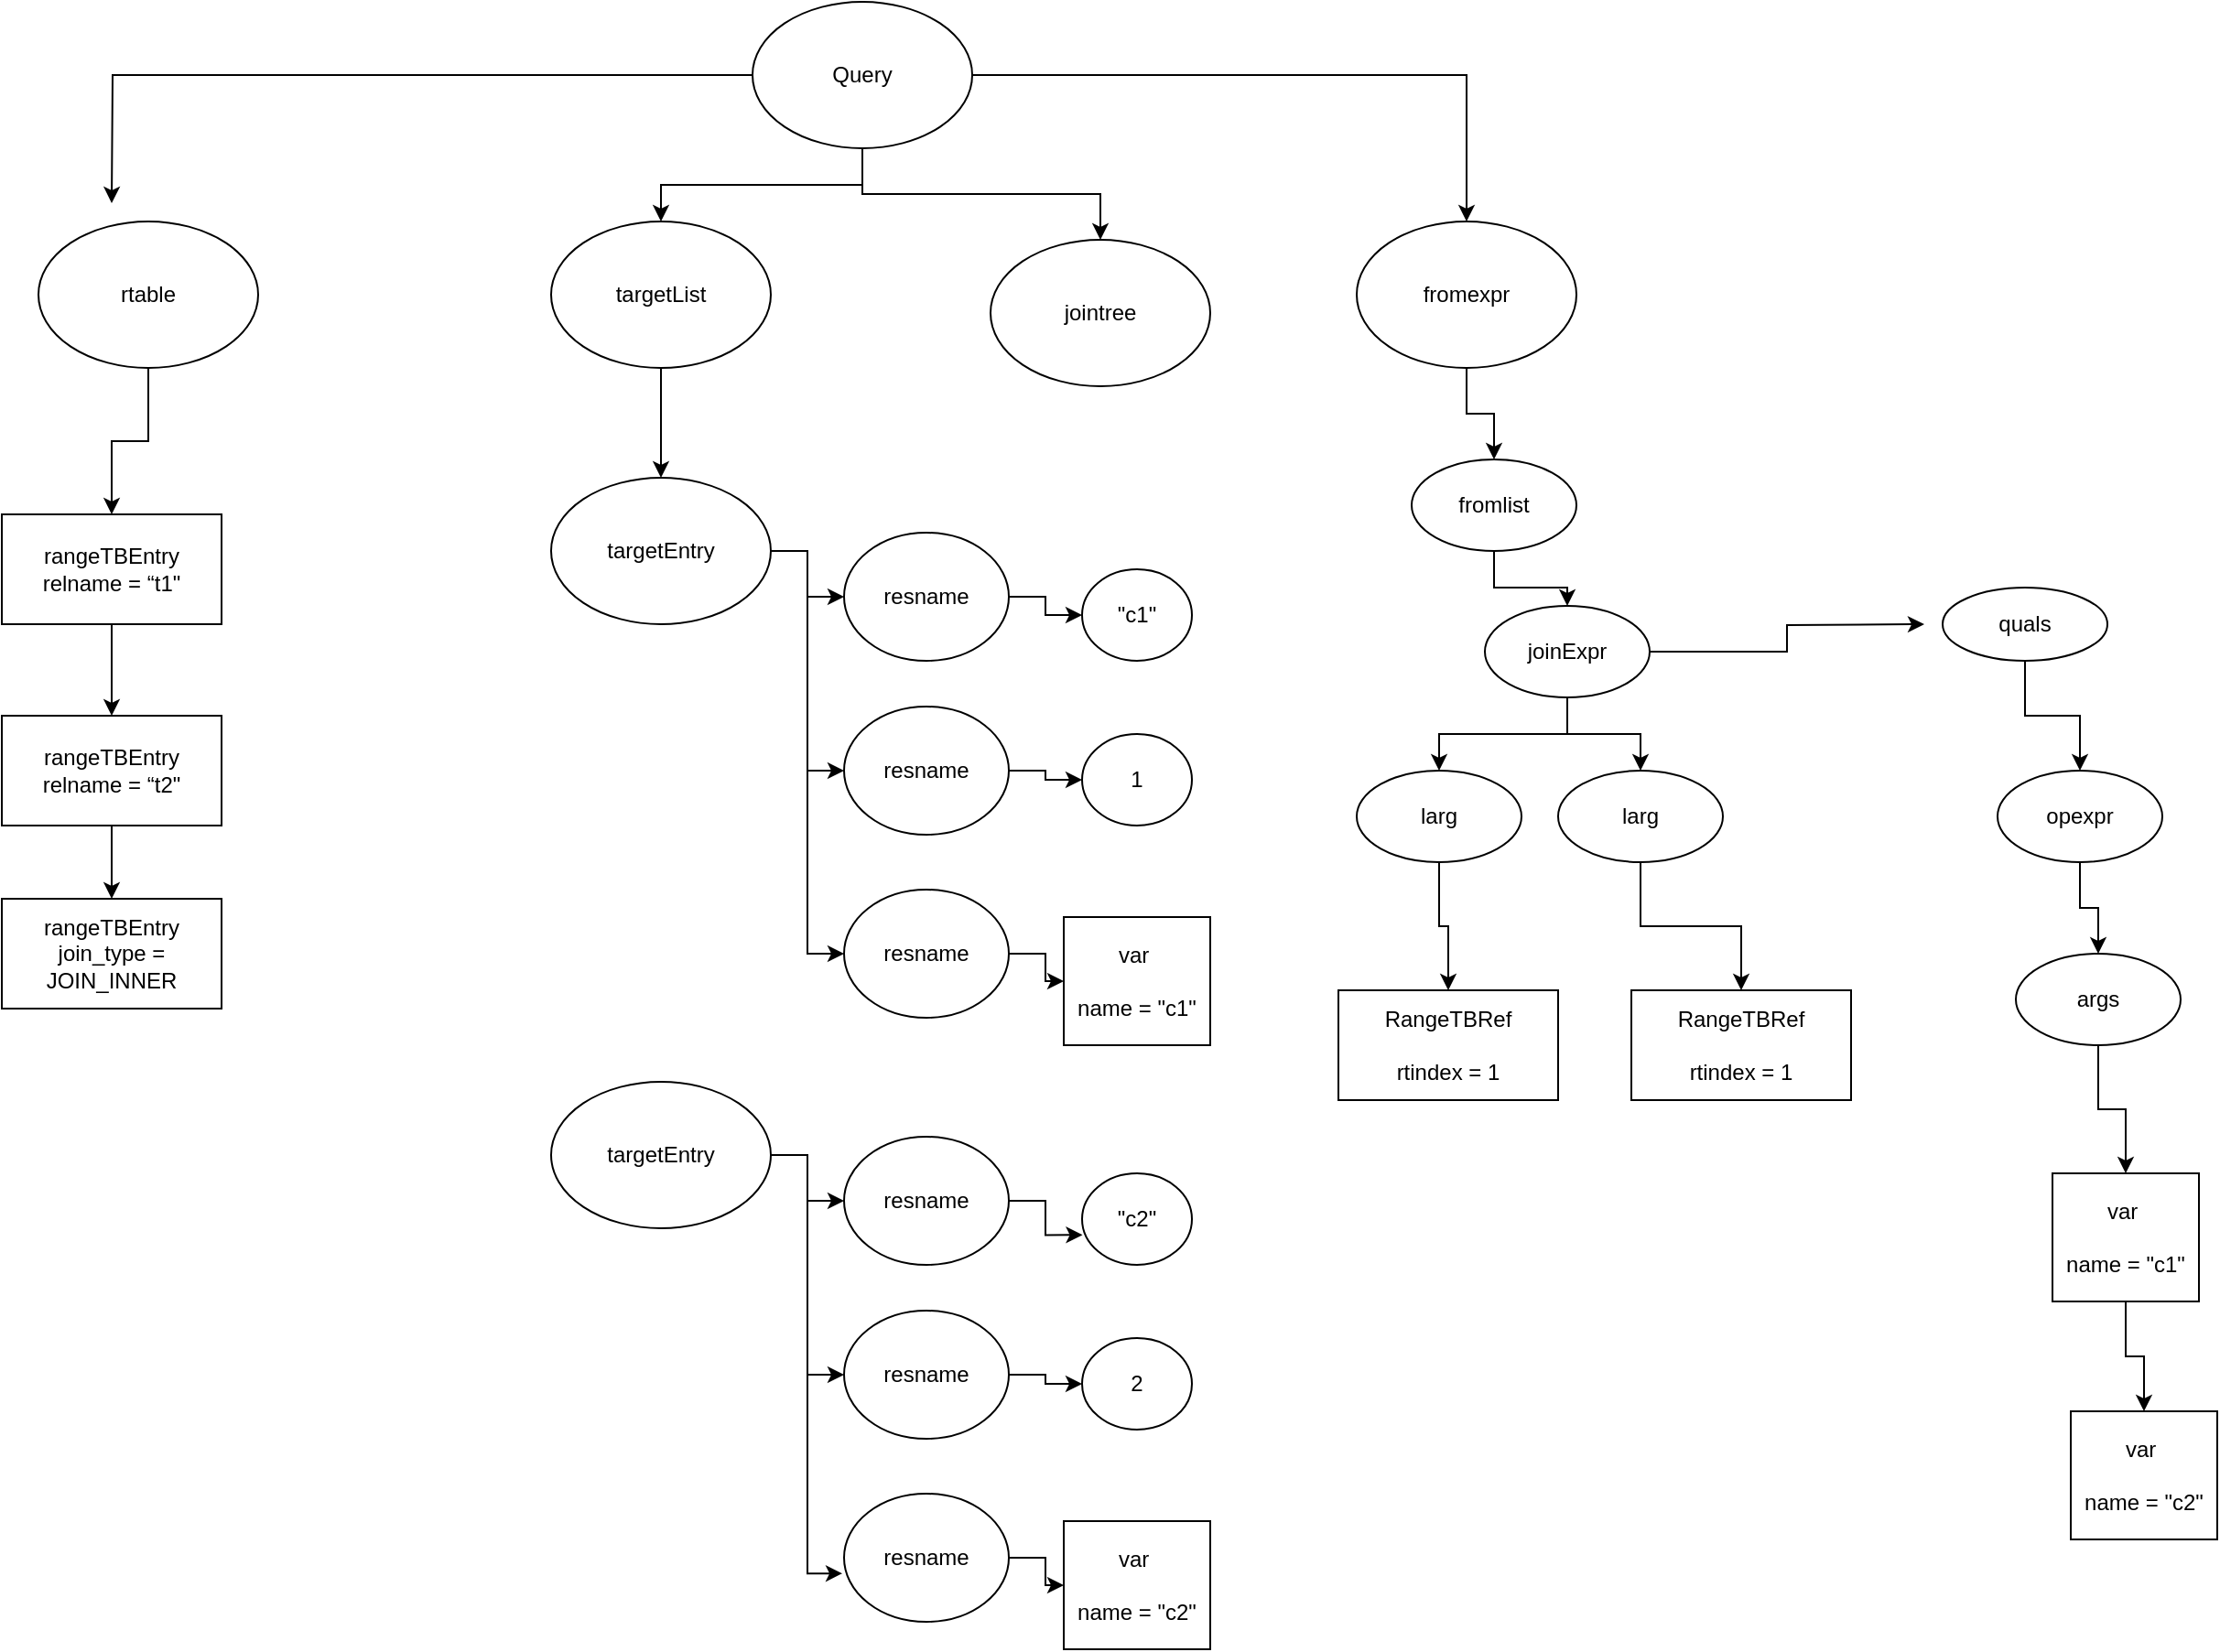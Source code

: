 <mxfile version="20.3.0" type="device"><diagram id="4Xyqcc1HmVyNjsWe0ewN" name="第 1 页"><mxGraphModel dx="1597" dy="1060" grid="1" gridSize="10" guides="1" tooltips="1" connect="1" arrows="1" fold="1" page="1" pageScale="1" pageWidth="3300" pageHeight="2339" math="0" shadow="0"><root><mxCell id="0"/><mxCell id="1" parent="0"/><mxCell id="ivg993WX0GJvdKwmiBfA-62" style="edgeStyle=orthogonalEdgeStyle;rounded=0;orthogonalLoop=1;jettySize=auto;html=1;exitX=0.5;exitY=1;exitDx=0;exitDy=0;entryX=0.5;entryY=0;entryDx=0;entryDy=0;" edge="1" parent="1" source="ivg993WX0GJvdKwmiBfA-1" target="ivg993WX0GJvdKwmiBfA-4"><mxGeometry relative="1" as="geometry"/></mxCell><mxCell id="ivg993WX0GJvdKwmiBfA-63" style="edgeStyle=orthogonalEdgeStyle;rounded=0;orthogonalLoop=1;jettySize=auto;html=1;entryX=0.5;entryY=0;entryDx=0;entryDy=0;" edge="1" parent="1" source="ivg993WX0GJvdKwmiBfA-1" target="ivg993WX0GJvdKwmiBfA-5"><mxGeometry relative="1" as="geometry"/></mxCell><mxCell id="ivg993WX0GJvdKwmiBfA-64" style="edgeStyle=orthogonalEdgeStyle;rounded=0;orthogonalLoop=1;jettySize=auto;html=1;entryX=0.5;entryY=0;entryDx=0;entryDy=0;" edge="1" parent="1" source="ivg993WX0GJvdKwmiBfA-1" target="ivg993WX0GJvdKwmiBfA-2"><mxGeometry relative="1" as="geometry"/></mxCell><mxCell id="ivg993WX0GJvdKwmiBfA-65" style="edgeStyle=orthogonalEdgeStyle;rounded=0;orthogonalLoop=1;jettySize=auto;html=1;" edge="1" parent="1" source="ivg993WX0GJvdKwmiBfA-1"><mxGeometry relative="1" as="geometry"><mxPoint x="170.0" y="250" as="targetPoint"/></mxGeometry></mxCell><mxCell id="ivg993WX0GJvdKwmiBfA-1" value="Query" style="ellipse;whiteSpace=wrap;html=1;" vertex="1" parent="1"><mxGeometry x="520" y="140" width="120" height="80" as="geometry"/></mxCell><mxCell id="ivg993WX0GJvdKwmiBfA-67" style="edgeStyle=orthogonalEdgeStyle;rounded=0;orthogonalLoop=1;jettySize=auto;html=1;entryX=0.5;entryY=0;entryDx=0;entryDy=0;" edge="1" parent="1" source="ivg993WX0GJvdKwmiBfA-2" target="ivg993WX0GJvdKwmiBfA-9"><mxGeometry relative="1" as="geometry"/></mxCell><mxCell id="ivg993WX0GJvdKwmiBfA-2" value="targetList" style="ellipse;whiteSpace=wrap;html=1;" vertex="1" parent="1"><mxGeometry x="410" y="260" width="120" height="80" as="geometry"/></mxCell><mxCell id="ivg993WX0GJvdKwmiBfA-68" style="edgeStyle=orthogonalEdgeStyle;rounded=0;orthogonalLoop=1;jettySize=auto;html=1;entryX=0.5;entryY=0;entryDx=0;entryDy=0;" edge="1" parent="1" source="ivg993WX0GJvdKwmiBfA-3" target="ivg993WX0GJvdKwmiBfA-6"><mxGeometry relative="1" as="geometry"/></mxCell><mxCell id="ivg993WX0GJvdKwmiBfA-3" value="rtable" style="ellipse;whiteSpace=wrap;html=1;" vertex="1" parent="1"><mxGeometry x="130" y="260" width="120" height="80" as="geometry"/></mxCell><mxCell id="ivg993WX0GJvdKwmiBfA-4" value="jointree" style="ellipse;whiteSpace=wrap;html=1;" vertex="1" parent="1"><mxGeometry x="650" y="270" width="120" height="80" as="geometry"/></mxCell><mxCell id="ivg993WX0GJvdKwmiBfA-50" style="edgeStyle=orthogonalEdgeStyle;rounded=0;orthogonalLoop=1;jettySize=auto;html=1;exitX=0.5;exitY=1;exitDx=0;exitDy=0;" edge="1" parent="1" source="ivg993WX0GJvdKwmiBfA-5" target="ivg993WX0GJvdKwmiBfA-37"><mxGeometry relative="1" as="geometry"/></mxCell><mxCell id="ivg993WX0GJvdKwmiBfA-5" value="fromexpr" style="ellipse;whiteSpace=wrap;html=1;" vertex="1" parent="1"><mxGeometry x="850" y="260" width="120" height="80" as="geometry"/></mxCell><mxCell id="ivg993WX0GJvdKwmiBfA-69" style="edgeStyle=orthogonalEdgeStyle;rounded=0;orthogonalLoop=1;jettySize=auto;html=1;entryX=0.5;entryY=0;entryDx=0;entryDy=0;" edge="1" parent="1" source="ivg993WX0GJvdKwmiBfA-6" target="ivg993WX0GJvdKwmiBfA-7"><mxGeometry relative="1" as="geometry"/></mxCell><mxCell id="ivg993WX0GJvdKwmiBfA-6" value="rangeTBEntry&lt;br&gt;relname = “t1&quot;" style="rounded=0;whiteSpace=wrap;html=1;" vertex="1" parent="1"><mxGeometry x="110" y="420" width="120" height="60" as="geometry"/></mxCell><mxCell id="ivg993WX0GJvdKwmiBfA-70" style="edgeStyle=orthogonalEdgeStyle;rounded=0;orthogonalLoop=1;jettySize=auto;html=1;entryX=0.5;entryY=0;entryDx=0;entryDy=0;" edge="1" parent="1" source="ivg993WX0GJvdKwmiBfA-7" target="ivg993WX0GJvdKwmiBfA-8"><mxGeometry relative="1" as="geometry"/></mxCell><mxCell id="ivg993WX0GJvdKwmiBfA-7" value="rangeTBEntry&lt;br&gt;relname = “t2&quot;" style="rounded=0;whiteSpace=wrap;html=1;" vertex="1" parent="1"><mxGeometry x="110" y="530" width="120" height="60" as="geometry"/></mxCell><mxCell id="ivg993WX0GJvdKwmiBfA-8" value="rangeTBEntry&lt;br&gt;join_type = JOIN_INNER" style="rounded=0;whiteSpace=wrap;html=1;" vertex="1" parent="1"><mxGeometry x="110" y="630" width="120" height="60" as="geometry"/></mxCell><mxCell id="ivg993WX0GJvdKwmiBfA-24" style="edgeStyle=orthogonalEdgeStyle;rounded=0;orthogonalLoop=1;jettySize=auto;html=1;exitX=1;exitY=0.5;exitDx=0;exitDy=0;entryX=0;entryY=0.5;entryDx=0;entryDy=0;" edge="1" parent="1" source="ivg993WX0GJvdKwmiBfA-9" target="ivg993WX0GJvdKwmiBfA-10"><mxGeometry relative="1" as="geometry"/></mxCell><mxCell id="ivg993WX0GJvdKwmiBfA-25" style="edgeStyle=orthogonalEdgeStyle;rounded=0;orthogonalLoop=1;jettySize=auto;html=1;entryX=0;entryY=0.5;entryDx=0;entryDy=0;" edge="1" parent="1" source="ivg993WX0GJvdKwmiBfA-9" target="ivg993WX0GJvdKwmiBfA-13"><mxGeometry relative="1" as="geometry"/></mxCell><mxCell id="ivg993WX0GJvdKwmiBfA-26" style="edgeStyle=orthogonalEdgeStyle;rounded=0;orthogonalLoop=1;jettySize=auto;html=1;entryX=0;entryY=0.5;entryDx=0;entryDy=0;" edge="1" parent="1" source="ivg993WX0GJvdKwmiBfA-9" target="ivg993WX0GJvdKwmiBfA-12"><mxGeometry relative="1" as="geometry"/></mxCell><mxCell id="ivg993WX0GJvdKwmiBfA-9" value="targetEntry" style="ellipse;whiteSpace=wrap;html=1;" vertex="1" parent="1"><mxGeometry x="410" y="400" width="120" height="80" as="geometry"/></mxCell><mxCell id="ivg993WX0GJvdKwmiBfA-27" style="edgeStyle=orthogonalEdgeStyle;rounded=0;orthogonalLoop=1;jettySize=auto;html=1;entryX=0;entryY=0.5;entryDx=0;entryDy=0;" edge="1" parent="1" source="ivg993WX0GJvdKwmiBfA-10" target="ivg993WX0GJvdKwmiBfA-11"><mxGeometry relative="1" as="geometry"/></mxCell><mxCell id="ivg993WX0GJvdKwmiBfA-10" value="resname" style="ellipse;whiteSpace=wrap;html=1;" vertex="1" parent="1"><mxGeometry x="570" y="430" width="90" height="70" as="geometry"/></mxCell><mxCell id="ivg993WX0GJvdKwmiBfA-11" value="&quot;c1&quot;" style="ellipse;whiteSpace=wrap;html=1;" vertex="1" parent="1"><mxGeometry x="700" y="450" width="60" height="50" as="geometry"/></mxCell><mxCell id="ivg993WX0GJvdKwmiBfA-29" style="edgeStyle=orthogonalEdgeStyle;rounded=0;orthogonalLoop=1;jettySize=auto;html=1;" edge="1" parent="1" source="ivg993WX0GJvdKwmiBfA-12" target="ivg993WX0GJvdKwmiBfA-16"><mxGeometry relative="1" as="geometry"/></mxCell><mxCell id="ivg993WX0GJvdKwmiBfA-12" value="resname" style="ellipse;whiteSpace=wrap;html=1;" vertex="1" parent="1"><mxGeometry x="570" y="625" width="90" height="70" as="geometry"/></mxCell><mxCell id="ivg993WX0GJvdKwmiBfA-28" style="edgeStyle=orthogonalEdgeStyle;rounded=0;orthogonalLoop=1;jettySize=auto;html=1;entryX=0;entryY=0.5;entryDx=0;entryDy=0;" edge="1" parent="1" source="ivg993WX0GJvdKwmiBfA-13" target="ivg993WX0GJvdKwmiBfA-14"><mxGeometry relative="1" as="geometry"/></mxCell><mxCell id="ivg993WX0GJvdKwmiBfA-13" value="resname" style="ellipse;whiteSpace=wrap;html=1;" vertex="1" parent="1"><mxGeometry x="570" y="525" width="90" height="70" as="geometry"/></mxCell><mxCell id="ivg993WX0GJvdKwmiBfA-14" value="1" style="ellipse;whiteSpace=wrap;html=1;" vertex="1" parent="1"><mxGeometry x="700" y="540" width="60" height="50" as="geometry"/></mxCell><mxCell id="ivg993WX0GJvdKwmiBfA-16" value="var&amp;nbsp;&lt;br&gt;&lt;br&gt;name = &quot;c1&quot;" style="rounded=0;whiteSpace=wrap;html=1;" vertex="1" parent="1"><mxGeometry x="690" y="640" width="80" height="70" as="geometry"/></mxCell><mxCell id="ivg993WX0GJvdKwmiBfA-33" style="edgeStyle=orthogonalEdgeStyle;rounded=0;orthogonalLoop=1;jettySize=auto;html=1;entryX=0;entryY=0.5;entryDx=0;entryDy=0;" edge="1" parent="1" source="ivg993WX0GJvdKwmiBfA-17" target="ivg993WX0GJvdKwmiBfA-18"><mxGeometry relative="1" as="geometry"/></mxCell><mxCell id="ivg993WX0GJvdKwmiBfA-34" style="edgeStyle=orthogonalEdgeStyle;rounded=0;orthogonalLoop=1;jettySize=auto;html=1;entryX=0;entryY=0.5;entryDx=0;entryDy=0;" edge="1" parent="1" source="ivg993WX0GJvdKwmiBfA-17" target="ivg993WX0GJvdKwmiBfA-21"><mxGeometry relative="1" as="geometry"/></mxCell><mxCell id="ivg993WX0GJvdKwmiBfA-36" style="edgeStyle=orthogonalEdgeStyle;rounded=0;orthogonalLoop=1;jettySize=auto;html=1;entryX=-0.011;entryY=0.623;entryDx=0;entryDy=0;entryPerimeter=0;" edge="1" parent="1" source="ivg993WX0GJvdKwmiBfA-17" target="ivg993WX0GJvdKwmiBfA-20"><mxGeometry relative="1" as="geometry"/></mxCell><mxCell id="ivg993WX0GJvdKwmiBfA-17" value="targetEntry" style="ellipse;whiteSpace=wrap;html=1;" vertex="1" parent="1"><mxGeometry x="410" y="730" width="120" height="80" as="geometry"/></mxCell><mxCell id="ivg993WX0GJvdKwmiBfA-30" style="edgeStyle=orthogonalEdgeStyle;rounded=0;orthogonalLoop=1;jettySize=auto;html=1;entryX=0.004;entryY=0.673;entryDx=0;entryDy=0;entryPerimeter=0;" edge="1" parent="1" source="ivg993WX0GJvdKwmiBfA-18" target="ivg993WX0GJvdKwmiBfA-19"><mxGeometry relative="1" as="geometry"/></mxCell><mxCell id="ivg993WX0GJvdKwmiBfA-18" value="resname" style="ellipse;whiteSpace=wrap;html=1;" vertex="1" parent="1"><mxGeometry x="570" y="760" width="90" height="70" as="geometry"/></mxCell><mxCell id="ivg993WX0GJvdKwmiBfA-19" value="&quot;c2&quot;" style="ellipse;whiteSpace=wrap;html=1;" vertex="1" parent="1"><mxGeometry x="700" y="780" width="60" height="50" as="geometry"/></mxCell><mxCell id="ivg993WX0GJvdKwmiBfA-32" style="edgeStyle=orthogonalEdgeStyle;rounded=0;orthogonalLoop=1;jettySize=auto;html=1;entryX=0;entryY=0.5;entryDx=0;entryDy=0;" edge="1" parent="1" source="ivg993WX0GJvdKwmiBfA-20" target="ivg993WX0GJvdKwmiBfA-23"><mxGeometry relative="1" as="geometry"/></mxCell><mxCell id="ivg993WX0GJvdKwmiBfA-20" value="resname" style="ellipse;whiteSpace=wrap;html=1;" vertex="1" parent="1"><mxGeometry x="570" y="955" width="90" height="70" as="geometry"/></mxCell><mxCell id="ivg993WX0GJvdKwmiBfA-31" style="edgeStyle=orthogonalEdgeStyle;rounded=0;orthogonalLoop=1;jettySize=auto;html=1;exitX=1;exitY=0.5;exitDx=0;exitDy=0;entryX=0;entryY=0.5;entryDx=0;entryDy=0;" edge="1" parent="1" source="ivg993WX0GJvdKwmiBfA-21" target="ivg993WX0GJvdKwmiBfA-22"><mxGeometry relative="1" as="geometry"/></mxCell><mxCell id="ivg993WX0GJvdKwmiBfA-21" value="resname" style="ellipse;whiteSpace=wrap;html=1;" vertex="1" parent="1"><mxGeometry x="570" y="855" width="90" height="70" as="geometry"/></mxCell><mxCell id="ivg993WX0GJvdKwmiBfA-22" value="2" style="ellipse;whiteSpace=wrap;html=1;" vertex="1" parent="1"><mxGeometry x="700" y="870" width="60" height="50" as="geometry"/></mxCell><mxCell id="ivg993WX0GJvdKwmiBfA-23" value="var&amp;nbsp;&lt;br&gt;&lt;br&gt;name = &quot;c2&quot;" style="rounded=0;whiteSpace=wrap;html=1;" vertex="1" parent="1"><mxGeometry x="690" y="970" width="80" height="70" as="geometry"/></mxCell><mxCell id="ivg993WX0GJvdKwmiBfA-51" style="edgeStyle=orthogonalEdgeStyle;rounded=0;orthogonalLoop=1;jettySize=auto;html=1;entryX=0.5;entryY=0;entryDx=0;entryDy=0;" edge="1" parent="1" source="ivg993WX0GJvdKwmiBfA-37" target="ivg993WX0GJvdKwmiBfA-38"><mxGeometry relative="1" as="geometry"/></mxCell><mxCell id="ivg993WX0GJvdKwmiBfA-37" value="fromlist" style="ellipse;whiteSpace=wrap;html=1;" vertex="1" parent="1"><mxGeometry x="880" y="390" width="90" height="50" as="geometry"/></mxCell><mxCell id="ivg993WX0GJvdKwmiBfA-52" style="edgeStyle=orthogonalEdgeStyle;rounded=0;orthogonalLoop=1;jettySize=auto;html=1;entryX=0.5;entryY=0;entryDx=0;entryDy=0;" edge="1" parent="1" source="ivg993WX0GJvdKwmiBfA-38" target="ivg993WX0GJvdKwmiBfA-39"><mxGeometry relative="1" as="geometry"/></mxCell><mxCell id="ivg993WX0GJvdKwmiBfA-53" style="edgeStyle=orthogonalEdgeStyle;rounded=0;orthogonalLoop=1;jettySize=auto;html=1;entryX=0.5;entryY=0;entryDx=0;entryDy=0;" edge="1" parent="1" source="ivg993WX0GJvdKwmiBfA-38" target="ivg993WX0GJvdKwmiBfA-40"><mxGeometry relative="1" as="geometry"/></mxCell><mxCell id="ivg993WX0GJvdKwmiBfA-54" style="edgeStyle=orthogonalEdgeStyle;rounded=0;orthogonalLoop=1;jettySize=auto;html=1;" edge="1" parent="1" source="ivg993WX0GJvdKwmiBfA-38"><mxGeometry relative="1" as="geometry"><mxPoint x="1160" y="480.0" as="targetPoint"/></mxGeometry></mxCell><mxCell id="ivg993WX0GJvdKwmiBfA-38" value="joinExpr" style="ellipse;whiteSpace=wrap;html=1;" vertex="1" parent="1"><mxGeometry x="920" y="470" width="90" height="50" as="geometry"/></mxCell><mxCell id="ivg993WX0GJvdKwmiBfA-46" style="edgeStyle=orthogonalEdgeStyle;rounded=0;orthogonalLoop=1;jettySize=auto;html=1;exitX=0.5;exitY=1;exitDx=0;exitDy=0;entryX=0.5;entryY=0;entryDx=0;entryDy=0;" edge="1" parent="1" source="ivg993WX0GJvdKwmiBfA-39" target="ivg993WX0GJvdKwmiBfA-44"><mxGeometry relative="1" as="geometry"/></mxCell><mxCell id="ivg993WX0GJvdKwmiBfA-39" value="larg" style="ellipse;whiteSpace=wrap;html=1;" vertex="1" parent="1"><mxGeometry x="850" y="560" width="90" height="50" as="geometry"/></mxCell><mxCell id="ivg993WX0GJvdKwmiBfA-49" style="edgeStyle=orthogonalEdgeStyle;rounded=0;orthogonalLoop=1;jettySize=auto;html=1;exitX=0.5;exitY=1;exitDx=0;exitDy=0;entryX=0.5;entryY=0;entryDx=0;entryDy=0;" edge="1" parent="1" source="ivg993WX0GJvdKwmiBfA-40" target="ivg993WX0GJvdKwmiBfA-48"><mxGeometry relative="1" as="geometry"/></mxCell><mxCell id="ivg993WX0GJvdKwmiBfA-40" value="larg" style="ellipse;whiteSpace=wrap;html=1;" vertex="1" parent="1"><mxGeometry x="960" y="560" width="90" height="50" as="geometry"/></mxCell><mxCell id="ivg993WX0GJvdKwmiBfA-55" style="edgeStyle=orthogonalEdgeStyle;rounded=0;orthogonalLoop=1;jettySize=auto;html=1;entryX=0.5;entryY=0;entryDx=0;entryDy=0;" edge="1" parent="1" source="ivg993WX0GJvdKwmiBfA-41" target="ivg993WX0GJvdKwmiBfA-42"><mxGeometry relative="1" as="geometry"/></mxCell><mxCell id="ivg993WX0GJvdKwmiBfA-41" value="quals" style="ellipse;whiteSpace=wrap;html=1;" vertex="1" parent="1"><mxGeometry x="1170" y="460" width="90" height="40" as="geometry"/></mxCell><mxCell id="ivg993WX0GJvdKwmiBfA-59" style="edgeStyle=orthogonalEdgeStyle;rounded=0;orthogonalLoop=1;jettySize=auto;html=1;entryX=0.5;entryY=0;entryDx=0;entryDy=0;" edge="1" parent="1" source="ivg993WX0GJvdKwmiBfA-42" target="ivg993WX0GJvdKwmiBfA-43"><mxGeometry relative="1" as="geometry"/></mxCell><mxCell id="ivg993WX0GJvdKwmiBfA-42" value="opexpr" style="ellipse;whiteSpace=wrap;html=1;" vertex="1" parent="1"><mxGeometry x="1200" y="560" width="90" height="50" as="geometry"/></mxCell><mxCell id="ivg993WX0GJvdKwmiBfA-60" style="edgeStyle=orthogonalEdgeStyle;rounded=0;orthogonalLoop=1;jettySize=auto;html=1;entryX=0.5;entryY=0;entryDx=0;entryDy=0;" edge="1" parent="1" source="ivg993WX0GJvdKwmiBfA-43" target="ivg993WX0GJvdKwmiBfA-57"><mxGeometry relative="1" as="geometry"/></mxCell><mxCell id="ivg993WX0GJvdKwmiBfA-43" value="args" style="ellipse;whiteSpace=wrap;html=1;" vertex="1" parent="1"><mxGeometry x="1210" y="660" width="90" height="50" as="geometry"/></mxCell><mxCell id="ivg993WX0GJvdKwmiBfA-44" value="RangeTBRef&lt;br&gt;&lt;br&gt;rtindex = 1" style="rounded=0;whiteSpace=wrap;html=1;" vertex="1" parent="1"><mxGeometry x="840" y="680" width="120" height="60" as="geometry"/></mxCell><mxCell id="ivg993WX0GJvdKwmiBfA-48" value="RangeTBRef&lt;br&gt;&lt;br&gt;rtindex = 1" style="rounded=0;whiteSpace=wrap;html=1;" vertex="1" parent="1"><mxGeometry x="1000" y="680" width="120" height="60" as="geometry"/></mxCell><mxCell id="ivg993WX0GJvdKwmiBfA-61" style="edgeStyle=orthogonalEdgeStyle;rounded=0;orthogonalLoop=1;jettySize=auto;html=1;entryX=0.5;entryY=0;entryDx=0;entryDy=0;" edge="1" parent="1" source="ivg993WX0GJvdKwmiBfA-57" target="ivg993WX0GJvdKwmiBfA-58"><mxGeometry relative="1" as="geometry"/></mxCell><mxCell id="ivg993WX0GJvdKwmiBfA-57" value="var&amp;nbsp;&lt;br&gt;&lt;br&gt;name = &quot;c1&quot;" style="rounded=0;whiteSpace=wrap;html=1;" vertex="1" parent="1"><mxGeometry x="1230" y="780" width="80" height="70" as="geometry"/></mxCell><mxCell id="ivg993WX0GJvdKwmiBfA-58" value="var&amp;nbsp;&lt;br&gt;&lt;br&gt;name = &quot;c2&quot;" style="rounded=0;whiteSpace=wrap;html=1;" vertex="1" parent="1"><mxGeometry x="1240" y="910" width="80" height="70" as="geometry"/></mxCell></root></mxGraphModel></diagram></mxfile>